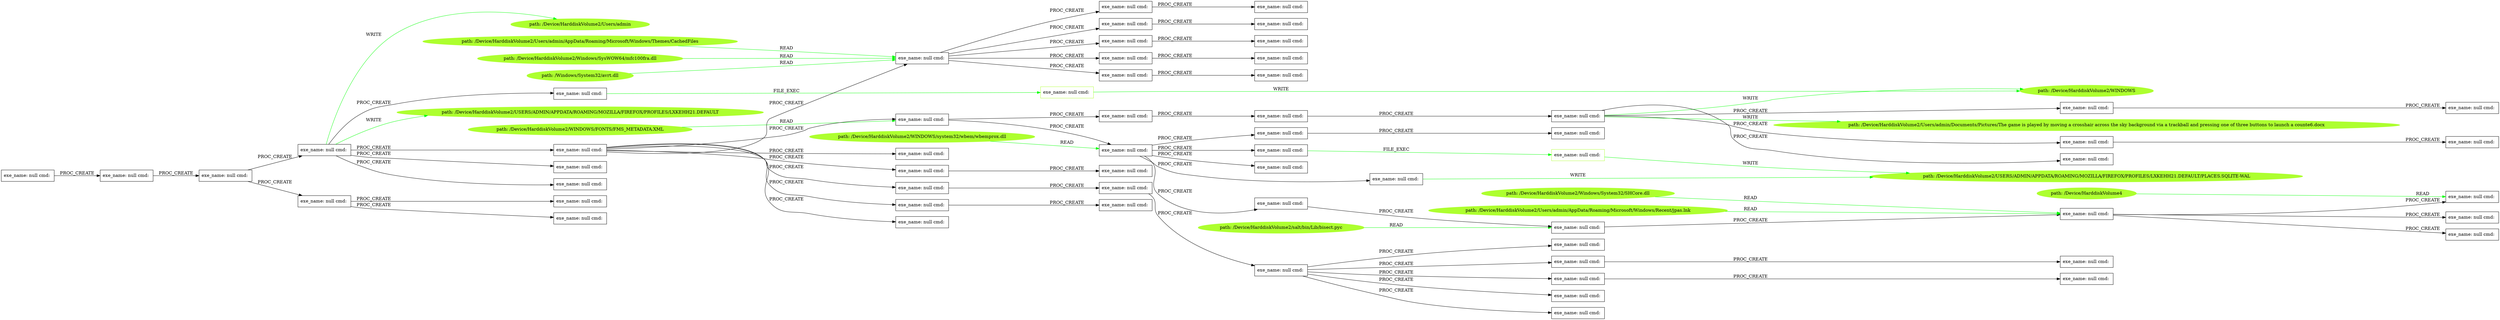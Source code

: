 digraph {
	rankdir=LR
	37 [label="exe_name: null cmd: " color=black shape=box style=solid]
	83 [label="exe_name: null cmd: " color=greenyellow shape=box style=solid]
	37 -> 83 [label=FILE_EXEC color=green]
	56 [label="exe_name: null cmd: " color=black shape=box style=solid]
	90 [label="exe_name: null cmd: " color=greenyellow shape=box style=solid]
	56 -> 90 [label=FILE_EXEC color=green]
	86 [label="path: /Device/HarddiskVolume2/Users/admin/AppData/Roaming/Microsoft/Windows/Themes/CachedFiles" color=greenyellow shape=oval style=filled]
	47 [label="exe_name: null cmd: " color=black shape=box style=solid]
	86 -> 47 [label=READ color=green]
	98 [label="path: /Device/HarddiskVolume4" color=greenyellow shape=oval style=filled]
	64 [label="exe_name: null cmd: " color=black shape=box style=solid]
	98 -> 64 [label=READ color=green]
	97 [label="path: /Device/HarddiskVolume2/Windows/System32/SHCore.dll" color=greenyellow shape=oval style=filled]
	51 [label="exe_name: null cmd: " color=black shape=box style=solid]
	97 -> 51 [label=READ color=green]
	88 [label="path: /Device/HarddiskVolume2/WINDOWS/FONTS/FMS_METADATA.XML" color=greenyellow shape=oval style=filled]
	46 [label="exe_name: null cmd: " color=black shape=box style=solid]
	88 -> 46 [label=READ color=green]
	87 [label="path: /Device/HarddiskVolume2/Windows/SysWOW64/mfc100fra.dll" color=greenyellow shape=oval style=filled]
	47 [label="exe_name: null cmd: " color=black shape=box style=solid]
	87 -> 47 [label=READ color=green]
	89 [label="path: /Device/HarddiskVolume2/WINDOWS/system32/wbem/wbemprox.dll" color=greenyellow shape=oval style=filled]
	3 [label="exe_name: null cmd: " color=black shape=box style=solid]
	89 -> 3 [label=READ color=green]
	6 [label="exe_name: null cmd: " color=black shape=box style=solid]
	84 [label="path: /Device/HarddiskVolume2/WINDOWS" color=greenyellow shape=oval style=filled]
	6 -> 84 [label=WRITE color=green]
	95 [label="path: /Device/HarddiskVolume2/salt/bin/Lib/bisect.pyc" color=greenyellow shape=oval style=filled]
	9 [label="exe_name: null cmd: " color=black shape=box style=solid]
	95 -> 9 [label=READ color=green]
	85 [label="path: /Windows/System32/avrt.dll" color=greenyellow shape=oval style=filled]
	47 [label="exe_name: null cmd: " color=black shape=box style=solid]
	85 -> 47 [label=READ color=green]
	83 [label="exe_name: null cmd: " color=greenyellow shape=box style=solid]
	84 [label="path: /Device/HarddiskVolume2/WINDOWS" color=greenyellow shape=oval style=filled]
	83 -> 84 [label=WRITE color=green]
	90 [label="exe_name: null cmd: " color=greenyellow shape=box style=solid]
	91 [label="path: /Device/HarddiskVolume2/USERS/ADMIN/APPDATA/ROAMING/MOZILLA/FIREFOX/PROFILES/LXKEHH21.DEFAULT/PLACES.SQLITE-WAL" color=greenyellow shape=oval style=filled]
	90 -> 91 [label=WRITE color=green]
	58 [label="exe_name: null cmd: " color=black shape=box style=solid]
	91 [label="path: /Device/HarddiskVolume2/USERS/ADMIN/APPDATA/ROAMING/MOZILLA/FIREFOX/PROFILES/LXKEHH21.DEFAULT/PLACES.SQLITE-WAL" color=greenyellow shape=oval style=filled]
	58 -> 91 [label=WRITE color=green]
	79 [label="exe_name: null cmd: " color=black shape=box style=solid]
	27 [label="exe_name: null cmd: " color=black shape=box style=solid]
	79 -> 27 [label=PROC_CREATE color=black]
	27 [label="exe_name: null cmd: " color=black shape=box style=solid]
	29 [label="exe_name: null cmd: " color=black shape=box style=solid]
	27 -> 29 [label=PROC_CREATE color=black]
	29 [label="exe_name: null cmd: " color=black shape=box style=solid]
	31 [label="exe_name: null cmd: " color=black shape=box style=solid]
	29 -> 31 [label=PROC_CREATE color=black]
	29 [label="exe_name: null cmd: " color=black shape=box style=solid]
	33 [label="exe_name: null cmd: " color=black shape=box style=solid]
	29 -> 33 [label=PROC_CREATE color=black]
	33 [label="exe_name: null cmd: " color=black shape=box style=solid]
	26 [label="exe_name: null cmd: " color=black shape=box style=solid]
	33 -> 26 [label=PROC_CREATE color=black]
	33 [label="exe_name: null cmd: " color=black shape=box style=solid]
	40 [label="exe_name: null cmd: " color=black shape=box style=solid]
	33 -> 40 [label=PROC_CREATE color=black]
	31 [label="exe_name: null cmd: " color=black shape=box style=solid]
	18 [label="exe_name: null cmd: " color=black shape=box style=solid]
	31 -> 18 [label=PROC_CREATE color=black]
	18 [label="exe_name: null cmd: " color=black shape=box style=solid]
	46 [label="exe_name: null cmd: " color=black shape=box style=solid]
	18 -> 46 [label=PROC_CREATE color=black]
	18 [label="exe_name: null cmd: " color=black shape=box style=solid]
	47 [label="exe_name: null cmd: " color=black shape=box style=solid]
	18 -> 47 [label=PROC_CREATE color=black]
	46 [label="exe_name: null cmd: " color=black shape=box style=solid]
	3 [label="exe_name: null cmd: " color=black shape=box style=solid]
	46 -> 3 [label=PROC_CREATE color=black]
	47 [label="exe_name: null cmd: " color=black shape=box style=solid]
	14 [label="exe_name: null cmd: " color=black shape=box style=solid]
	47 -> 14 [label=PROC_CREATE color=black]
	3 [label="exe_name: null cmd: " color=black shape=box style=solid]
	72 [label="exe_name: null cmd: " color=black shape=box style=solid]
	3 -> 72 [label=PROC_CREATE color=black]
	72 [label="exe_name: null cmd: " color=black shape=box style=solid]
	9 [label="exe_name: null cmd: " color=black shape=box style=solid]
	72 -> 9 [label=PROC_CREATE color=black]
	14 [label="exe_name: null cmd: " color=black shape=box style=solid]
	15 [label="exe_name: null cmd: " color=black shape=box style=solid]
	14 -> 15 [label=PROC_CREATE color=black]
	9 [label="exe_name: null cmd: " color=black shape=box style=solid]
	51 [label="exe_name: null cmd: " color=black shape=box style=solid]
	9 -> 51 [label=PROC_CREATE color=black]
	51 [label="exe_name: null cmd: " color=black shape=box style=solid]
	68 [label="exe_name: null cmd: " color=black shape=box style=solid]
	51 -> 68 [label=PROC_CREATE color=black]
	51 [label="exe_name: null cmd: " color=black shape=box style=solid]
	70 [label="exe_name: null cmd: " color=black shape=box style=solid]
	51 -> 70 [label=PROC_CREATE color=black]
	51 [label="exe_name: null cmd: " color=black shape=box style=solid]
	64 [label="exe_name: null cmd: " color=black shape=box style=solid]
	51 -> 64 [label=PROC_CREATE color=black]
	47 [label="exe_name: null cmd: " color=black shape=box style=solid]
	22 [label="exe_name: null cmd: " color=black shape=box style=solid]
	47 -> 22 [label=PROC_CREATE color=black]
	3 [label="exe_name: null cmd: " color=black shape=box style=solid]
	56 [label="exe_name: null cmd: " color=black shape=box style=solid]
	3 -> 56 [label=PROC_CREATE color=black]
	22 [label="exe_name: null cmd: " color=black shape=box style=solid]
	11 [label="exe_name: null cmd: " color=black shape=box style=solid]
	22 -> 11 [label=PROC_CREATE color=black]
	18 [label="exe_name: null cmd: " color=black shape=box style=solid]
	57 [label="exe_name: null cmd: " color=black shape=box style=solid]
	18 -> 57 [label=PROC_CREATE color=black]
	31 [label="exe_name: null cmd: " color=black shape=box style=solid]
	25 [label="exe_name: null cmd: " color=black shape=box style=solid]
	31 -> 25 [label=PROC_CREATE color=black]
	18 [label="exe_name: null cmd: " color=black shape=box style=solid]
	55 [label="exe_name: null cmd: " color=black shape=box style=solid]
	18 -> 55 [label=PROC_CREATE color=black]
	55 [label="exe_name: null cmd: " color=black shape=box style=solid]
	43 [label="exe_name: null cmd: " color=black shape=box style=solid]
	55 -> 43 [label=PROC_CREATE color=black]
	47 [label="exe_name: null cmd: " color=black shape=box style=solid]
	41 [label="exe_name: null cmd: " color=black shape=box style=solid]
	47 -> 41 [label=PROC_CREATE color=black]
	46 [label="exe_name: null cmd: " color=black shape=box style=solid]
	0 [label="exe_name: null cmd: " color=black shape=box style=solid]
	46 -> 0 [label=PROC_CREATE color=black]
	0 [label="exe_name: null cmd: " color=black shape=box style=solid]
	53 [label="exe_name: null cmd: " color=black shape=box style=solid]
	0 -> 53 [label=PROC_CREATE color=black]
	41 [label="exe_name: null cmd: " color=black shape=box style=solid]
	78 [label="exe_name: null cmd: " color=black shape=box style=solid]
	41 -> 78 [label=PROC_CREATE color=black]
	53 [label="exe_name: null cmd: " color=black shape=box style=solid]
	6 [label="exe_name: null cmd: " color=black shape=box style=solid]
	53 -> 6 [label=PROC_CREATE color=black]
	6 [label="exe_name: null cmd: " color=black shape=box style=solid]
	36 [label="exe_name: null cmd: " color=black shape=box style=solid]
	6 -> 36 [label=PROC_CREATE color=black]
	36 [label="exe_name: null cmd: " color=black shape=box style=solid]
	63 [label="exe_name: null cmd: " color=black shape=box style=solid]
	36 -> 63 [label=PROC_CREATE color=black]
	6 [label="exe_name: null cmd: " color=black shape=box style=solid]
	48 [label="exe_name: null cmd: " color=black shape=box style=solid]
	6 -> 48 [label=PROC_CREATE color=black]
	6 [label="exe_name: null cmd: " color=black shape=box style=solid]
	49 [label="exe_name: null cmd: " color=black shape=box style=solid]
	6 -> 49 [label=PROC_CREATE color=black]
	49 [label="exe_name: null cmd: " color=black shape=box style=solid]
	52 [label="exe_name: null cmd: " color=black shape=box style=solid]
	49 -> 52 [label=PROC_CREATE color=black]
	3 [label="exe_name: null cmd: " color=black shape=box style=solid]
	58 [label="exe_name: null cmd: " color=black shape=box style=solid]
	3 -> 58 [label=PROC_CREATE color=black]
	47 [label="exe_name: null cmd: " color=black shape=box style=solid]
	39 [label="exe_name: null cmd: " color=black shape=box style=solid]
	47 -> 39 [label=PROC_CREATE color=black]
	39 [label="exe_name: null cmd: " color=black shape=box style=solid]
	17 [label="exe_name: null cmd: " color=black shape=box style=solid]
	39 -> 17 [label=PROC_CREATE color=black]
	18 [label="exe_name: null cmd: " color=black shape=box style=solid]
	44 [label="exe_name: null cmd: " color=black shape=box style=solid]
	18 -> 44 [label=PROC_CREATE color=black]
	44 [label="exe_name: null cmd: " color=black shape=box style=solid]
	77 [label="exe_name: null cmd: " color=black shape=box style=solid]
	44 -> 77 [label=PROC_CREATE color=black]
	77 [label="exe_name: null cmd: " color=black shape=box style=solid]
	45 [label="exe_name: null cmd: " color=black shape=box style=solid]
	77 -> 45 [label=PROC_CREATE color=black]
	45 [label="exe_name: null cmd: " color=black shape=box style=solid]
	71 [label="exe_name: null cmd: " color=black shape=box style=solid]
	45 -> 71 [label=PROC_CREATE color=black]
	71 [label="exe_name: null cmd: " color=black shape=box style=solid]
	30 [label="exe_name: null cmd: " color=black shape=box style=solid]
	71 -> 30 [label=PROC_CREATE color=black]
	45 [label="exe_name: null cmd: " color=black shape=box style=solid]
	67 [label="exe_name: null cmd: " color=black shape=box style=solid]
	45 -> 67 [label=PROC_CREATE color=black]
	45 [label="exe_name: null cmd: " color=black shape=box style=solid]
	65 [label="exe_name: null cmd: " color=black shape=box style=solid]
	45 -> 65 [label=PROC_CREATE color=black]
	45 [label="exe_name: null cmd: " color=black shape=box style=solid]
	73 [label="exe_name: null cmd: " color=black shape=box style=solid]
	45 -> 73 [label=PROC_CREATE color=black]
	45 [label="exe_name: null cmd: " color=black shape=box style=solid]
	69 [label="exe_name: null cmd: " color=black shape=box style=solid]
	45 -> 69 [label=PROC_CREATE color=black]
	69 [label="exe_name: null cmd: " color=black shape=box style=solid]
	28 [label="exe_name: null cmd: " color=black shape=box style=solid]
	69 -> 28 [label=PROC_CREATE color=black]
	18 [label="exe_name: null cmd: " color=black shape=box style=solid]
	59 [label="exe_name: null cmd: " color=black shape=box style=solid]
	18 -> 59 [label=PROC_CREATE color=black]
	59 [label="exe_name: null cmd: " color=black shape=box style=solid]
	75 [label="exe_name: null cmd: " color=black shape=box style=solid]
	59 -> 75 [label=PROC_CREATE color=black]
	3 [label="exe_name: null cmd: " color=black shape=box style=solid]
	76 [label="exe_name: null cmd: " color=black shape=box style=solid]
	3 -> 76 [label=PROC_CREATE color=black]
	47 [label="exe_name: null cmd: " color=black shape=box style=solid]
	24 [label="exe_name: null cmd: " color=black shape=box style=solid]
	47 -> 24 [label=PROC_CREATE color=black]
	24 [label="exe_name: null cmd: " color=black shape=box style=solid]
	13 [label="exe_name: null cmd: " color=black shape=box style=solid]
	24 -> 13 [label=PROC_CREATE color=black]
	76 [label="exe_name: null cmd: " color=black shape=box style=solid]
	10 [label="exe_name: null cmd: " color=black shape=box style=solid]
	76 -> 10 [label=PROC_CREATE color=black]
	31 [label="exe_name: null cmd: " color=black shape=box style=solid]
	37 [label="exe_name: null cmd: " color=black shape=box style=solid]
	31 -> 37 [label=PROC_CREATE color=black]
	18 [label="exe_name: null cmd: " color=black shape=box style=solid]
	42 [label="exe_name: null cmd: " color=black shape=box style=solid]
	18 -> 42 [label=PROC_CREATE color=black]
	3 [label="exe_name: null cmd: " color=black shape=box style=solid]
	74 [label="exe_name: null cmd: " color=black shape=box style=solid]
	3 -> 74 [label=PROC_CREATE color=black]
	31 [label="exe_name: null cmd: " color=black shape=box style=solid]
	23 [label="exe_name: null cmd: " color=black shape=box style=solid]
	31 -> 23 [label=PROC_CREATE color=black]
	6 [label="exe_name: null cmd: " color=black shape=box style=solid]
	93 [label="path: /Device/HarddiskVolume2/Users/admin/Documents/Pictures/The game is played by moving a crosshair across the sky background via a trackball and pressing one of three buttons to launch a counte6.docx" color=greenyellow shape=oval style=filled]
	6 -> 93 [label=WRITE color=green]
	31 [label="exe_name: null cmd: " color=black shape=box style=solid]
	82 [label="path: /Device/HarddiskVolume2/Users/admin" color=greenyellow shape=oval style=filled]
	31 -> 82 [label=WRITE color=green]
	31 [label="exe_name: null cmd: " color=black shape=box style=solid]
	81 [label="path: /Device/HarddiskVolume2/USERS/ADMIN/APPDATA/ROAMING/MOZILLA/FIREFOX/PROFILES/LXKEHH21.DEFAULT" color=greenyellow shape=oval style=filled]
	31 -> 81 [label=WRITE color=green]
	96 [label="path: /Device/HarddiskVolume2/Users/admin/AppData/Roaming/Microsoft/Windows/Recent/jpas.lnk" color=greenyellow shape=oval style=filled]
	51 [label="exe_name: null cmd: " color=black shape=box style=solid]
	96 -> 51 [label=READ color=green]
}
